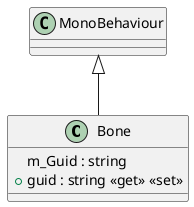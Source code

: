 @startuml
class Bone {
    m_Guid : string
    + guid : string <<get>> <<set>>
}
MonoBehaviour <|-- Bone
@enduml

